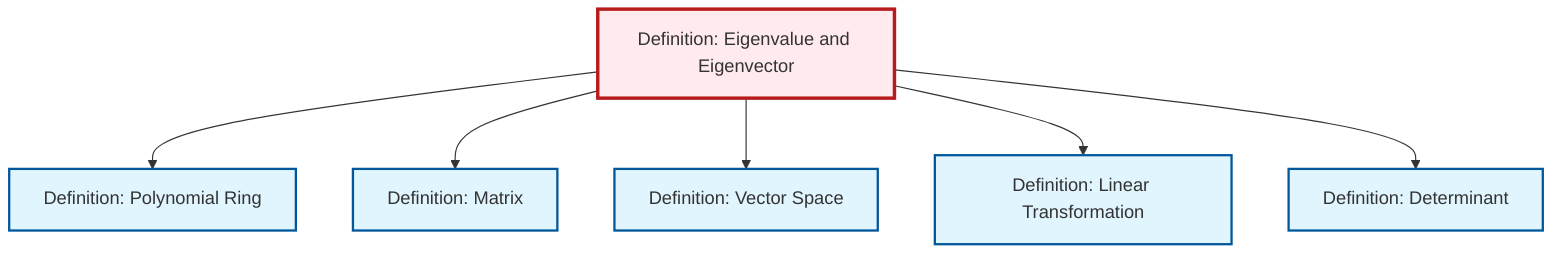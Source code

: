 graph TD
    classDef definition fill:#e1f5fe,stroke:#01579b,stroke-width:2px
    classDef theorem fill:#f3e5f5,stroke:#4a148c,stroke-width:2px
    classDef axiom fill:#fff3e0,stroke:#e65100,stroke-width:2px
    classDef example fill:#e8f5e9,stroke:#1b5e20,stroke-width:2px
    classDef current fill:#ffebee,stroke:#b71c1c,stroke-width:3px
    def-determinant["Definition: Determinant"]:::definition
    def-linear-transformation["Definition: Linear Transformation"]:::definition
    def-eigenvalue-eigenvector["Definition: Eigenvalue and Eigenvector"]:::definition
    def-vector-space["Definition: Vector Space"]:::definition
    def-matrix["Definition: Matrix"]:::definition
    def-polynomial-ring["Definition: Polynomial Ring"]:::definition
    def-eigenvalue-eigenvector --> def-polynomial-ring
    def-eigenvalue-eigenvector --> def-matrix
    def-eigenvalue-eigenvector --> def-vector-space
    def-eigenvalue-eigenvector --> def-linear-transformation
    def-eigenvalue-eigenvector --> def-determinant
    class def-eigenvalue-eigenvector current